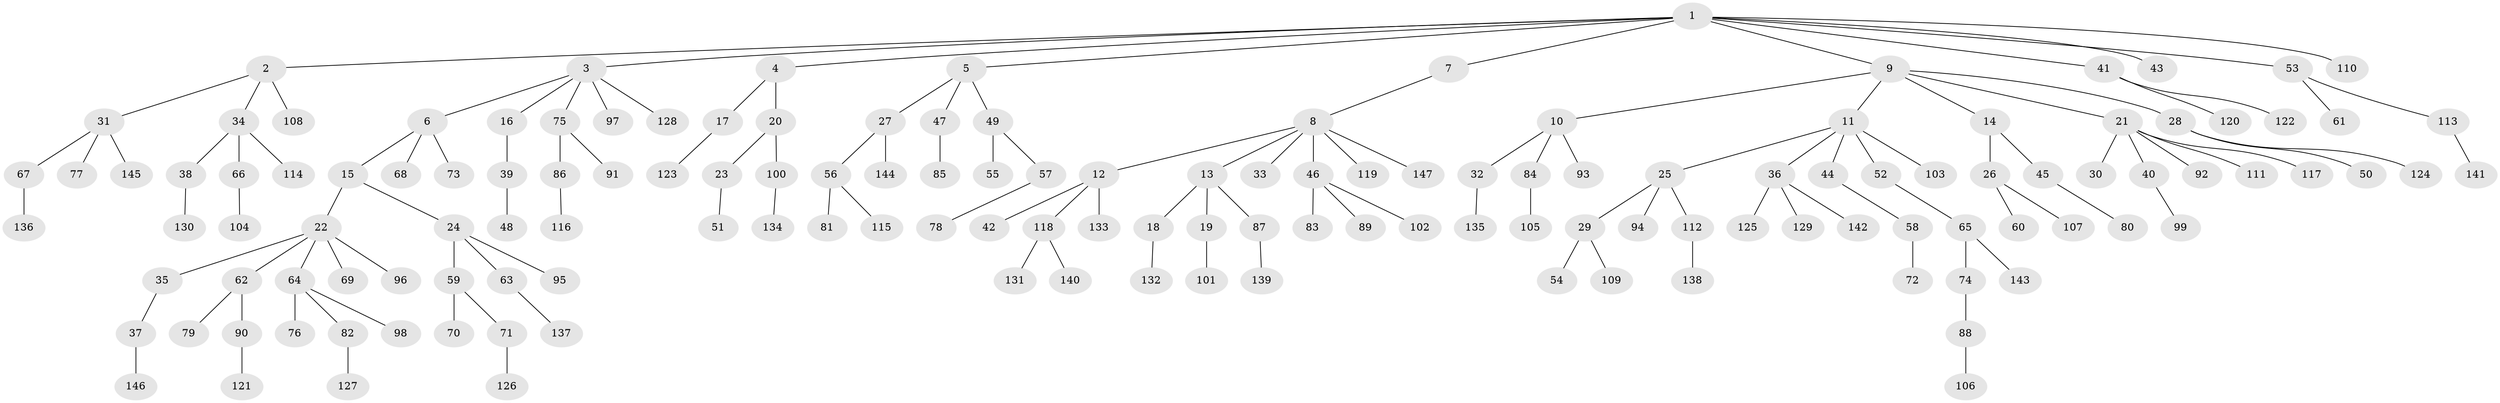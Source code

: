 // Generated by graph-tools (version 1.1) at 2025/11/02/27/25 16:11:28]
// undirected, 147 vertices, 146 edges
graph export_dot {
graph [start="1"]
  node [color=gray90,style=filled];
  1;
  2;
  3;
  4;
  5;
  6;
  7;
  8;
  9;
  10;
  11;
  12;
  13;
  14;
  15;
  16;
  17;
  18;
  19;
  20;
  21;
  22;
  23;
  24;
  25;
  26;
  27;
  28;
  29;
  30;
  31;
  32;
  33;
  34;
  35;
  36;
  37;
  38;
  39;
  40;
  41;
  42;
  43;
  44;
  45;
  46;
  47;
  48;
  49;
  50;
  51;
  52;
  53;
  54;
  55;
  56;
  57;
  58;
  59;
  60;
  61;
  62;
  63;
  64;
  65;
  66;
  67;
  68;
  69;
  70;
  71;
  72;
  73;
  74;
  75;
  76;
  77;
  78;
  79;
  80;
  81;
  82;
  83;
  84;
  85;
  86;
  87;
  88;
  89;
  90;
  91;
  92;
  93;
  94;
  95;
  96;
  97;
  98;
  99;
  100;
  101;
  102;
  103;
  104;
  105;
  106;
  107;
  108;
  109;
  110;
  111;
  112;
  113;
  114;
  115;
  116;
  117;
  118;
  119;
  120;
  121;
  122;
  123;
  124;
  125;
  126;
  127;
  128;
  129;
  130;
  131;
  132;
  133;
  134;
  135;
  136;
  137;
  138;
  139;
  140;
  141;
  142;
  143;
  144;
  145;
  146;
  147;
  1 -- 2;
  1 -- 3;
  1 -- 4;
  1 -- 5;
  1 -- 7;
  1 -- 9;
  1 -- 41;
  1 -- 43;
  1 -- 53;
  1 -- 110;
  2 -- 31;
  2 -- 34;
  2 -- 108;
  3 -- 6;
  3 -- 16;
  3 -- 75;
  3 -- 97;
  3 -- 128;
  4 -- 17;
  4 -- 20;
  5 -- 27;
  5 -- 47;
  5 -- 49;
  6 -- 15;
  6 -- 68;
  6 -- 73;
  7 -- 8;
  8 -- 12;
  8 -- 13;
  8 -- 33;
  8 -- 46;
  8 -- 119;
  8 -- 147;
  9 -- 10;
  9 -- 11;
  9 -- 14;
  9 -- 21;
  9 -- 28;
  10 -- 32;
  10 -- 84;
  10 -- 93;
  11 -- 25;
  11 -- 36;
  11 -- 44;
  11 -- 52;
  11 -- 103;
  12 -- 42;
  12 -- 118;
  12 -- 133;
  13 -- 18;
  13 -- 19;
  13 -- 87;
  14 -- 26;
  14 -- 45;
  15 -- 22;
  15 -- 24;
  16 -- 39;
  17 -- 123;
  18 -- 132;
  19 -- 101;
  20 -- 23;
  20 -- 100;
  21 -- 30;
  21 -- 40;
  21 -- 92;
  21 -- 111;
  21 -- 117;
  22 -- 35;
  22 -- 62;
  22 -- 64;
  22 -- 69;
  22 -- 96;
  23 -- 51;
  24 -- 59;
  24 -- 63;
  24 -- 95;
  25 -- 29;
  25 -- 94;
  25 -- 112;
  26 -- 60;
  26 -- 107;
  27 -- 56;
  27 -- 144;
  28 -- 50;
  28 -- 124;
  29 -- 54;
  29 -- 109;
  31 -- 67;
  31 -- 77;
  31 -- 145;
  32 -- 135;
  34 -- 38;
  34 -- 66;
  34 -- 114;
  35 -- 37;
  36 -- 125;
  36 -- 129;
  36 -- 142;
  37 -- 146;
  38 -- 130;
  39 -- 48;
  40 -- 99;
  41 -- 120;
  41 -- 122;
  44 -- 58;
  45 -- 80;
  46 -- 83;
  46 -- 89;
  46 -- 102;
  47 -- 85;
  49 -- 55;
  49 -- 57;
  52 -- 65;
  53 -- 61;
  53 -- 113;
  56 -- 81;
  56 -- 115;
  57 -- 78;
  58 -- 72;
  59 -- 70;
  59 -- 71;
  62 -- 79;
  62 -- 90;
  63 -- 137;
  64 -- 76;
  64 -- 82;
  64 -- 98;
  65 -- 74;
  65 -- 143;
  66 -- 104;
  67 -- 136;
  71 -- 126;
  74 -- 88;
  75 -- 86;
  75 -- 91;
  82 -- 127;
  84 -- 105;
  86 -- 116;
  87 -- 139;
  88 -- 106;
  90 -- 121;
  100 -- 134;
  112 -- 138;
  113 -- 141;
  118 -- 131;
  118 -- 140;
}
